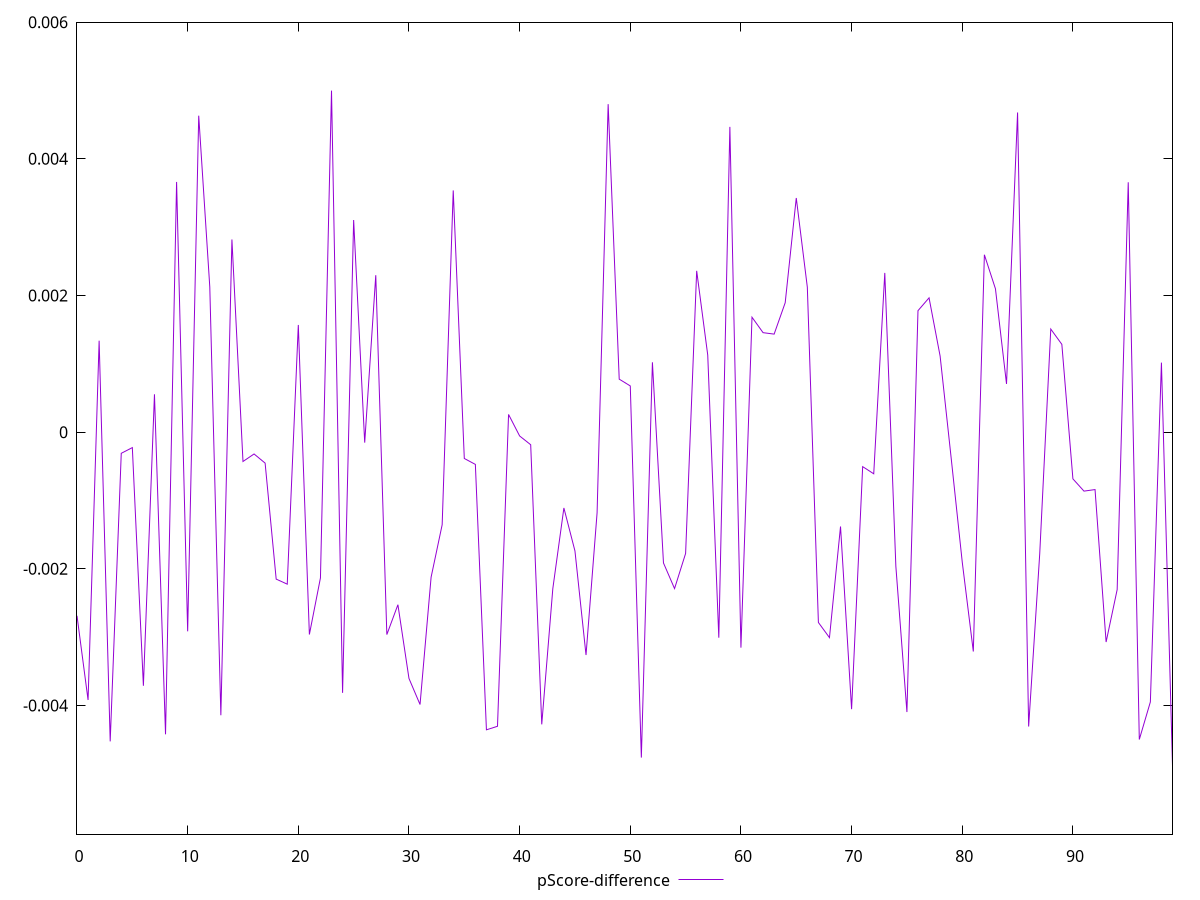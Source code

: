 reset

$pScoreDifference <<EOF
0 -0.002686490475476422
1 -0.003918468686098575
2 0.0013388928874142891
3 -0.004524583316891317
4 -0.00030871069795801453
5 -0.00022548465926008898
6 -0.0037103718516902084
7 0.0005545440197037843
8 -0.004420805224811253
9 0.003661584079942548
10 -0.002913931720369578
11 0.00463122007686545
12 0.002124330838033095
13 -0.004141598746453146
14 0.002819672743177959
15 -0.00042885864307073973
16 -0.00031878820089670246
17 -0.00045243696251850984
18 -0.002149989898497018
19 -0.0022238633636937344
20 0.0015690839925793787
21 -0.002960244200742368
22 -0.002132221244701138
23 0.0049976057704022026
24 -0.0038141952467962703
25 0.0031044795645194245
26 -0.00015339258404190037
27 0.0022970963351195417
28 -0.0029615736863823905
29 -0.0025246133446447105
30 -0.003603139239282127
31 -0.003984798529967026
32 -0.00212200032144072
33 -0.0013545121015585693
34 0.003537921423360957
35 -0.00038477943845771634
36 -0.0004712518638614327
37 -0.004354915565583317
38 -0.004303021596544054
39 0.00025960339379638153
40 -0.000055426484106502194
41 -0.00018391672884388033
42 -0.004275287476403267
43 -0.0022888246817375224
44 -0.0011087414747396052
45 -0.0017376942609308443
46 -0.0032607209857281605
47 -0.0011799034958362986
48 0.00480005506011838
49 0.0007757655718859668
50 0.0006766365378979566
51 -0.0047609751095039066
52 0.0010223460409791718
53 -0.0019136308183548278
54 -0.0022884728928364018
55 -0.0017744280178646488
56 0.002360940860217764
57 0.001127946387804446
58 -0.003007102454954058
59 0.0044677119459658465
60 -0.0031531512968484554
61 0.0016818486340488548
62 0.00145627932626613
63 0.0014350674558014642
64 0.0018944437504069267
65 0.0034271848594795706
66 0.002121663894445791
67 -0.002784316547988719
68 -0.003006159711672285
69 -0.0013803377754627588
70 -0.004053325927832363
71 -0.0005042457120336685
72 -0.000608858574649429
73 0.0023303875517397543
74 -0.0019632861826109904
75 -0.004095097059959474
76 0.0017781215126747574
77 0.001965771449214837
78 0.0011137819871304133
79 -0.00038041738494787314
80 -0.0019013310492556057
81 -0.0032092500042906202
82 0.0025963073300264705
83 0.002098298978292945
84 0.0007060869412977011
85 0.004678016027185983
86 -0.004307022584380649
87 -0.0017825789845172801
88 0.0015089323793678888
89 0.0012852317632140453
90 -0.0006832287564458861
91 -0.0008624610445785441
92 -0.0008396702726723992
93 -0.0030706302081893178
94 -0.0023037649721110443
95 0.003656580554216249
96 -0.004496632843278836
97 -0.0039471448497271355
98 0.0010182310520195914
99 -0.004881407845645613
EOF

set key outside below
set xrange [0:99]
set yrange [-0.005881407845645613:0.005997605770402203]
set trange [-0.005881407845645613:0.005997605770402203]
set terminal svg size 640, 500 enhanced background rgb 'white'
set output "report_00013_2021-02-09T12-04-24.940Z/first-meaningful-paint/samples/pages+cached+noadtech+nomedia/pScore-difference/values.svg"

plot $pScoreDifference title "pScore-difference" with line

reset
